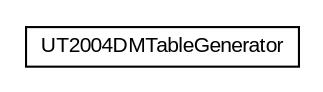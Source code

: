 #!/usr/local/bin/dot
#
# Class diagram 
# Generated by UMLGraph version 5.1 (http://www.umlgraph.org/)
#

digraph G {
	edge [fontname="arial",fontsize=10,labelfontname="arial",labelfontsize=10];
	node [fontname="arial",fontsize=10,shape=plaintext];
	nodesep=0.25;
	ranksep=0.5;
	// cz.cuni.amis.pogamut.ut2004.tournament.generator.UT2004DMTableGenerator
	c278 [label=<<table title="cz.cuni.amis.pogamut.ut2004.tournament.generator.UT2004DMTableGenerator" border="0" cellborder="1" cellspacing="0" cellpadding="2" port="p" href="./UT2004DMTableGenerator.html">
		<tr><td><table border="0" cellspacing="0" cellpadding="1">
<tr><td align="center" balign="center"> UT2004DMTableGenerator </td></tr>
		</table></td></tr>
		</table>>, fontname="arial", fontcolor="black", fontsize=10.0];
}


